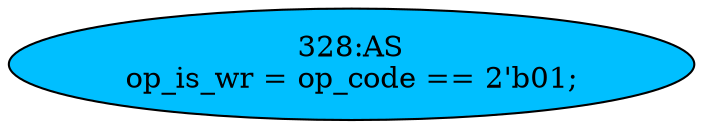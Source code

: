 strict digraph "" {
	node [label="\N"];
	"328:AS"	 [ast="<pyverilog.vparser.ast.Assign object at 0x7f2608cee7d0>",
		def_var="['op_is_wr']",
		fillcolor=deepskyblue,
		label="328:AS
op_is_wr = op_code == 2'b01;",
		statements="[]",
		style=filled,
		typ=Assign,
		use_var="['op_code']"];
}
